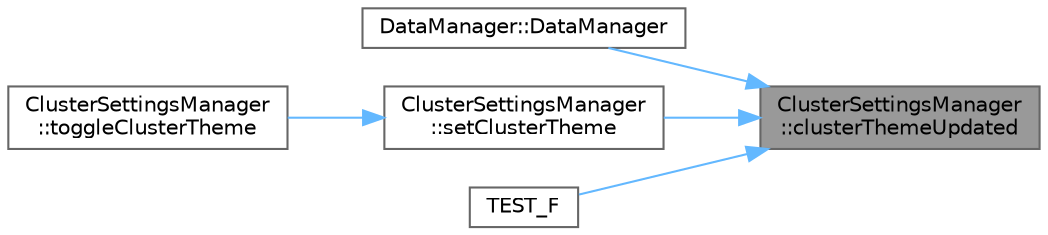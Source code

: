 digraph "ClusterSettingsManager::clusterThemeUpdated"
{
 // LATEX_PDF_SIZE
  bgcolor="transparent";
  edge [fontname=Helvetica,fontsize=10,labelfontname=Helvetica,labelfontsize=10];
  node [fontname=Helvetica,fontsize=10,shape=box,height=0.2,width=0.4];
  rankdir="RL";
  Node1 [id="Node000001",label="ClusterSettingsManager\l::clusterThemeUpdated",height=0.2,width=0.4,color="gray40", fillcolor="grey60", style="filled", fontcolor="black",tooltip=" "];
  Node1 -> Node2 [id="edge1_Node000001_Node000002",dir="back",color="steelblue1",style="solid",tooltip=" "];
  Node2 [id="Node000002",label="DataManager::DataManager",height=0.2,width=0.4,color="grey40", fillcolor="white", style="filled",URL="$classDataManager.html#affb37dc13db06ecf6853c9fa25e5ed7a",tooltip="Construct a new DataManager::DataManager object."];
  Node1 -> Node3 [id="edge2_Node000001_Node000003",dir="back",color="steelblue1",style="solid",tooltip=" "];
  Node3 [id="Node000003",label="ClusterSettingsManager\l::setClusterTheme",height=0.2,width=0.4,color="grey40", fillcolor="white", style="filled",URL="$classClusterSettingsManager.html#ae85e9adc14376a37696da9996d812ad5",tooltip="Get the cluster theme."];
  Node3 -> Node4 [id="edge3_Node000003_Node000004",dir="back",color="steelblue1",style="solid",tooltip=" "];
  Node4 [id="Node000004",label="ClusterSettingsManager\l::toggleClusterTheme",height=0.2,width=0.4,color="grey40", fillcolor="white", style="filled",URL="$classClusterSettingsManager.html#af21562d3ea2c834694ed001c4b2ad20e",tooltip="Toggle the cluster theme."];
  Node1 -> Node5 [id="edge4_Node000001_Node000005",dir="back",color="steelblue1",style="solid",tooltip=" "];
  Node5 [id="Node000005",label="TEST_F",height=0.2,width=0.4,color="grey40", fillcolor="white", style="filled",URL="$test__ClusterSettingsManager_8cpp.html#ae120b403127df50d9a71d292f3fb3627",tooltip="Ensures that the cluster theme can be toggled between Dark and Light."];
}
